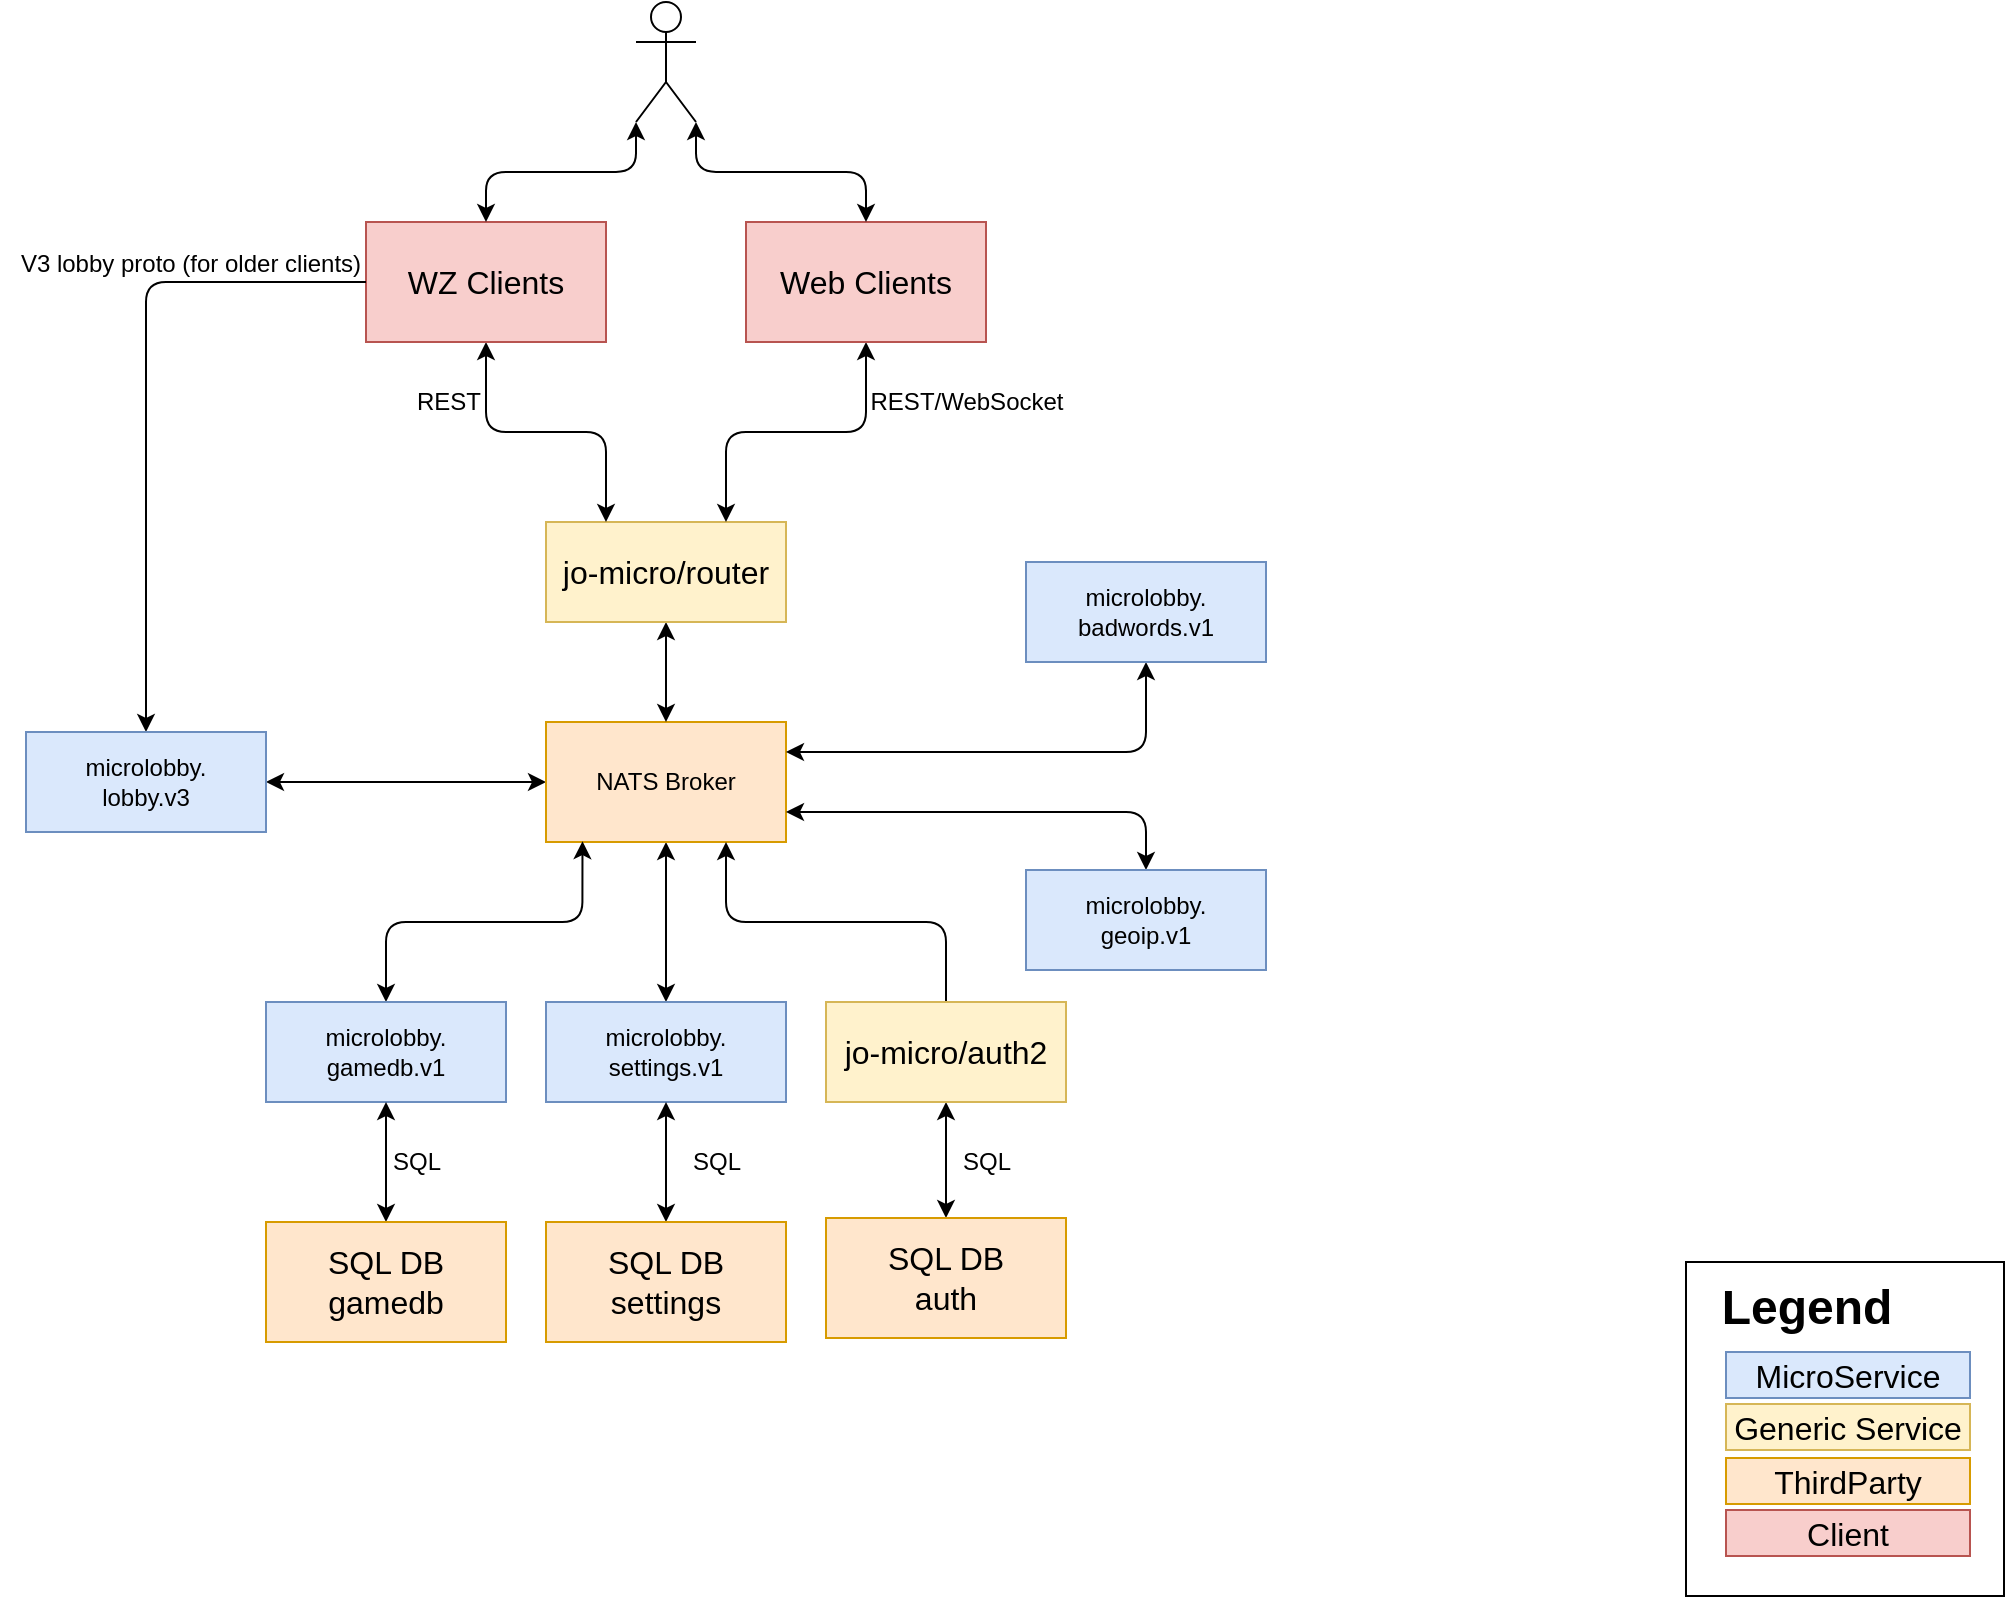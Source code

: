 <mxfile version="20.3.6" type="embed">
    <diagram id="J4h2756de6_dddKEePie" name="Page-1">
        <mxGraphModel dx="1222" dy="635" grid="1" gridSize="10" guides="1" tooltips="1" connect="1" arrows="1" fold="1" page="1" pageScale="1" pageWidth="1169" pageHeight="827" math="0" shadow="0">
            <root>
                <mxCell id="0"/>
                <mxCell id="1" parent="0"/>
                <mxCell id="BDK5a-xeNE-3PEO9zAj9-8" value="" style="whiteSpace=wrap;html=1;fontSize=16;" parent="1" vertex="1">
                    <mxGeometry x="1010" y="660" width="159" height="167" as="geometry"/>
                </mxCell>
                <mxCell id="13" style="edgeStyle=orthogonalEdgeStyle;rounded=0;orthogonalLoop=1;jettySize=auto;html=1;exitX=0;exitY=0.5;exitDx=0;exitDy=0;startArrow=classic;startFill=1;" parent="1" source="BDK5a-xeNE-3PEO9zAj9-1" target="11" edge="1">
                    <mxGeometry relative="1" as="geometry"/>
                </mxCell>
                <mxCell id="19" style="edgeStyle=orthogonalEdgeStyle;rounded=0;orthogonalLoop=1;jettySize=auto;html=1;exitX=0.5;exitY=1;exitDx=0;exitDy=0;entryX=0.5;entryY=0;entryDx=0;entryDy=0;startArrow=classic;startFill=1;" parent="1" source="BDK5a-xeNE-3PEO9zAj9-1" target="16" edge="1">
                    <mxGeometry relative="1" as="geometry"/>
                </mxCell>
                <mxCell id="BDK5a-xeNE-3PEO9zAj9-1" value="NATS Broker" style="rounded=0;whiteSpace=wrap;html=1;fillColor=#ffe6cc;strokeColor=#d79b00;" parent="1" vertex="1">
                    <mxGeometry x="440" y="390" width="120" height="60" as="geometry"/>
                </mxCell>
                <mxCell id="BDK5a-xeNE-3PEO9zAj9-3" style="rounded=1;orthogonalLoop=1;jettySize=auto;html=1;exitX=0.5;exitY=0;exitDx=0;exitDy=0;entryX=0.152;entryY=0.993;entryDx=0;entryDy=0;startArrow=classic;startFill=1;endArrow=classic;endFill=1;entryPerimeter=0;edgeStyle=orthogonalEdgeStyle;" parent="1" source="BDK5a-xeNE-3PEO9zAj9-2" target="BDK5a-xeNE-3PEO9zAj9-1" edge="1">
                    <mxGeometry relative="1" as="geometry"/>
                </mxCell>
                <mxCell id="BDK5a-xeNE-3PEO9zAj9-2" value="microlobby.&lt;br&gt;gamedb.v1" style="rounded=0;whiteSpace=wrap;html=1;fillColor=#dae8fc;strokeColor=#6c8ebf;" parent="1" vertex="1">
                    <mxGeometry x="300" y="530" width="120" height="50" as="geometry"/>
                </mxCell>
                <mxCell id="BDK5a-xeNE-3PEO9zAj9-4" value="&lt;b style=&quot;font-size: 24px;&quot;&gt;Legend&lt;/b&gt;" style="text;html=1;align=center;verticalAlign=middle;resizable=0;points=[];autosize=1;strokeColor=none;fillColor=none;fontSize=24;" parent="1" vertex="1">
                    <mxGeometry x="1020" y="668" width="100" height="30" as="geometry"/>
                </mxCell>
                <mxCell id="BDK5a-xeNE-3PEO9zAj9-5" value="MicroService" style="rounded=0;whiteSpace=wrap;html=1;fontSize=16;fillColor=#dae8fc;strokeColor=#6c8ebf;" parent="1" vertex="1">
                    <mxGeometry x="1030" y="705" width="122" height="23" as="geometry"/>
                </mxCell>
                <mxCell id="BDK5a-xeNE-3PEO9zAj9-6" value="Generic Service" style="whiteSpace=wrap;html=1;fontSize=16;fillColor=#fff2cc;strokeColor=#d6b656;" parent="1" vertex="1">
                    <mxGeometry x="1030" y="731" width="122" height="23" as="geometry"/>
                </mxCell>
                <mxCell id="BDK5a-xeNE-3PEO9zAj9-9" value="Client" style="rounded=0;whiteSpace=wrap;html=1;fontSize=16;fillColor=#f8cecc;strokeColor=#b85450;" parent="1" vertex="1">
                    <mxGeometry x="1030" y="784" width="122" height="23" as="geometry"/>
                </mxCell>
                <mxCell id="BDK5a-xeNE-3PEO9zAj9-32" style="edgeStyle=orthogonalEdgeStyle;rounded=0;orthogonalLoop=1;jettySize=auto;html=1;entryX=0.5;entryY=0;entryDx=0;entryDy=0;fontSize=16;startArrow=classic;startFill=1;endArrow=classic;endFill=1;" parent="1" source="28" target="BDK5a-xeNE-3PEO9zAj9-31" edge="1">
                    <mxGeometry relative="1" as="geometry"/>
                </mxCell>
                <mxCell id="BDK5a-xeNE-3PEO9zAj9-21" style="edgeStyle=orthogonalEdgeStyle;rounded=0;orthogonalLoop=1;jettySize=auto;html=1;exitX=0.5;exitY=1;exitDx=0;exitDy=0;fontSize=16;startArrow=classic;startFill=1;endArrow=classic;endFill=1;" parent="1" source="BDK5a-xeNE-3PEO9zAj9-20" target="BDK5a-xeNE-3PEO9zAj9-1" edge="1">
                    <mxGeometry relative="1" as="geometry"/>
                </mxCell>
                <mxCell id="BDK5a-xeNE-3PEO9zAj9-20" value="jo-micro/router" style="rounded=0;whiteSpace=wrap;html=1;fontSize=16;fillColor=#fff2cc;strokeColor=#d6b656;" parent="1" vertex="1">
                    <mxGeometry x="440" y="290" width="120" height="50" as="geometry"/>
                </mxCell>
                <mxCell id="BDK5a-xeNE-3PEO9zAj9-28" style="edgeStyle=orthogonalEdgeStyle;rounded=1;orthogonalLoop=1;jettySize=auto;html=1;exitX=0.5;exitY=1;exitDx=0;exitDy=0;entryX=0.25;entryY=0;entryDx=0;entryDy=0;fontSize=16;startArrow=classic;startFill=1;endArrow=classic;endFill=1;" parent="1" source="BDK5a-xeNE-3PEO9zAj9-22" target="BDK5a-xeNE-3PEO9zAj9-20" edge="1">
                    <mxGeometry relative="1" as="geometry"/>
                </mxCell>
                <mxCell id="BDK5a-xeNE-3PEO9zAj9-22" value="WZ Clients" style="rounded=0;whiteSpace=wrap;html=1;fontSize=16;fillColor=#f8cecc;strokeColor=#b85450;" parent="1" vertex="1">
                    <mxGeometry x="350" y="140" width="120" height="60" as="geometry"/>
                </mxCell>
                <mxCell id="BDK5a-xeNE-3PEO9zAj9-29" style="edgeStyle=orthogonalEdgeStyle;rounded=1;orthogonalLoop=1;jettySize=auto;html=1;exitX=0.5;exitY=1;exitDx=0;exitDy=0;entryX=0.75;entryY=0;entryDx=0;entryDy=0;fontSize=16;startArrow=classic;startFill=1;endArrow=classic;endFill=1;" parent="1" source="BDK5a-xeNE-3PEO9zAj9-23" target="BDK5a-xeNE-3PEO9zAj9-20" edge="1">
                    <mxGeometry relative="1" as="geometry"/>
                </mxCell>
                <mxCell id="BDK5a-xeNE-3PEO9zAj9-23" value="Web Clients" style="rounded=0;whiteSpace=wrap;html=1;fontSize=16;fillColor=#f8cecc;strokeColor=#b85450;" parent="1" vertex="1">
                    <mxGeometry x="540" y="140" width="120" height="60" as="geometry"/>
                </mxCell>
                <mxCell id="BDK5a-xeNE-3PEO9zAj9-34" style="edgeStyle=orthogonalEdgeStyle;rounded=0;orthogonalLoop=1;jettySize=auto;html=1;exitX=0.5;exitY=0;exitDx=0;exitDy=0;entryX=0.5;entryY=1;entryDx=0;entryDy=0;fontSize=16;startArrow=classic;startFill=1;endArrow=classic;endFill=1;" parent="1" source="BDK5a-xeNE-3PEO9zAj9-30" target="BDK5a-xeNE-3PEO9zAj9-2" edge="1">
                    <mxGeometry relative="1" as="geometry"/>
                </mxCell>
                <mxCell id="BDK5a-xeNE-3PEO9zAj9-30" value="SQL DB&lt;br&gt;gamedb" style="rounded=0;whiteSpace=wrap;html=1;fontSize=16;fillColor=#ffe6cc;strokeColor=#d79b00;" parent="1" vertex="1">
                    <mxGeometry x="300" y="640" width="120" height="60" as="geometry"/>
                </mxCell>
                <mxCell id="BDK5a-xeNE-3PEO9zAj9-31" value="SQL DB&lt;br&gt;auth" style="rounded=0;whiteSpace=wrap;html=1;fontSize=16;fillColor=#ffe6cc;strokeColor=#d79b00;" parent="1" vertex="1">
                    <mxGeometry x="580" y="638" width="120" height="60" as="geometry"/>
                </mxCell>
                <mxCell id="BDK5a-xeNE-3PEO9zAj9-39" style="edgeStyle=orthogonalEdgeStyle;rounded=1;orthogonalLoop=1;jettySize=auto;html=1;exitX=0;exitY=1;exitDx=0;exitDy=0;exitPerimeter=0;fontSize=16;startArrow=classic;startFill=1;endArrow=classic;endFill=1;" parent="1" source="BDK5a-xeNE-3PEO9zAj9-38" target="BDK5a-xeNE-3PEO9zAj9-22" edge="1">
                    <mxGeometry relative="1" as="geometry"/>
                </mxCell>
                <mxCell id="BDK5a-xeNE-3PEO9zAj9-40" style="edgeStyle=orthogonalEdgeStyle;rounded=1;orthogonalLoop=1;jettySize=auto;html=1;exitX=1;exitY=1;exitDx=0;exitDy=0;exitPerimeter=0;fontSize=16;startArrow=classic;startFill=1;endArrow=classic;endFill=1;" parent="1" source="BDK5a-xeNE-3PEO9zAj9-38" target="BDK5a-xeNE-3PEO9zAj9-23" edge="1">
                    <mxGeometry relative="1" as="geometry"/>
                </mxCell>
                <mxCell id="23" style="edgeStyle=none;html=1;exitX=0;exitY=0.5;exitDx=0;exitDy=0;entryX=0.5;entryY=0;entryDx=0;entryDy=0;" parent="1" source="BDK5a-xeNE-3PEO9zAj9-22" target="11" edge="1">
                    <mxGeometry relative="1" as="geometry">
                        <Array as="points">
                            <mxPoint x="240" y="170"/>
                        </Array>
                    </mxGeometry>
                </mxCell>
                <mxCell id="BDK5a-xeNE-3PEO9zAj9-38" value="" style="shape=umlActor;verticalLabelPosition=bottom;verticalAlign=top;html=1;outlineConnect=0;fontSize=16;" parent="1" vertex="1">
                    <mxGeometry x="485" y="30" width="30" height="60" as="geometry"/>
                </mxCell>
                <mxCell id="2" value="REST/WebSocket" style="text;html=1;align=center;verticalAlign=middle;resizable=0;points=[];autosize=1;strokeColor=none;fillColor=none;" parent="1" vertex="1">
                    <mxGeometry x="595" y="220" width="110" height="20" as="geometry"/>
                </mxCell>
                <mxCell id="3" value="REST" style="text;html=1;align=center;verticalAlign=middle;resizable=0;points=[];autosize=1;strokeColor=none;fillColor=none;" parent="1" vertex="1">
                    <mxGeometry x="366" y="220" width="50" height="20" as="geometry"/>
                </mxCell>
                <mxCell id="8" value="SQL" style="text;html=1;align=center;verticalAlign=middle;resizable=0;points=[];autosize=1;strokeColor=none;fillColor=none;" parent="1" vertex="1">
                    <mxGeometry x="355" y="600" width="40" height="20" as="geometry"/>
                </mxCell>
                <mxCell id="9" value="SQL" style="text;html=1;align=center;verticalAlign=middle;resizable=0;points=[];autosize=1;strokeColor=none;fillColor=none;" parent="1" vertex="1">
                    <mxGeometry x="640" y="600" width="40" height="20" as="geometry"/>
                </mxCell>
                <mxCell id="11" value="microlobby.&lt;br&gt;lobby.v3" style="whiteSpace=wrap;html=1;fillColor=#dae8fc;strokeColor=#6c8ebf;" parent="1" vertex="1">
                    <mxGeometry x="180" y="395" width="120" height="50" as="geometry"/>
                </mxCell>
                <mxCell id="16" value="microlobby.&lt;br&gt;settings.v1" style="whiteSpace=wrap;html=1;fillColor=#dae8fc;strokeColor=#6c8ebf;" parent="1" vertex="1">
                    <mxGeometry x="440" y="530" width="120" height="50" as="geometry"/>
                </mxCell>
                <mxCell id="21" style="edgeStyle=orthogonalEdgeStyle;rounded=0;orthogonalLoop=1;jettySize=auto;html=1;exitX=0.5;exitY=0;exitDx=0;exitDy=0;entryX=0.5;entryY=1;entryDx=0;entryDy=0;startArrow=classic;startFill=1;" parent="1" source="20" target="16" edge="1">
                    <mxGeometry relative="1" as="geometry"/>
                </mxCell>
                <mxCell id="20" value="SQL DB&lt;br&gt;settings" style="rounded=0;whiteSpace=wrap;html=1;fontSize=16;fillColor=#ffe6cc;strokeColor=#d79b00;" parent="1" vertex="1">
                    <mxGeometry x="440" y="640" width="120" height="60" as="geometry"/>
                </mxCell>
                <mxCell id="22" value="SQL" style="text;html=1;align=center;verticalAlign=middle;resizable=0;points=[];autosize=1;strokeColor=none;fillColor=none;" parent="1" vertex="1">
                    <mxGeometry x="505" y="600" width="40" height="20" as="geometry"/>
                </mxCell>
                <mxCell id="25" value="V3 lobby proto (for older clients)" style="text;html=1;align=center;verticalAlign=middle;resizable=0;points=[];autosize=1;strokeColor=none;fillColor=none;" parent="1" vertex="1">
                    <mxGeometry x="167" y="146" width="190" height="30" as="geometry"/>
                </mxCell>
                <mxCell id="32" style="html=1;exitX=0.5;exitY=0;exitDx=0;exitDy=0;entryX=0.75;entryY=1;entryDx=0;entryDy=0;startArrow=none;startFill=1;edgeStyle=orthogonalEdgeStyle;" parent="1" source="28" target="BDK5a-xeNE-3PEO9zAj9-1" edge="1">
                    <mxGeometry relative="1" as="geometry"/>
                </mxCell>
                <mxCell id="28" value="jo-micro/auth2" style="rounded=0;whiteSpace=wrap;html=1;fontSize=16;fillColor=#fff2cc;strokeColor=#d6b656;" parent="1" vertex="1">
                    <mxGeometry x="580" y="530" width="120" height="50" as="geometry"/>
                </mxCell>
                <mxCell id="36" value="ThirdParty" style="whiteSpace=wrap;html=1;fontSize=16;fillColor=#ffe6cc;strokeColor=#d79b00;" parent="1" vertex="1">
                    <mxGeometry x="1030" y="758" width="122" height="23" as="geometry"/>
                </mxCell>
                <mxCell id="40" style="edgeStyle=none;html=1;exitX=0.5;exitY=1;exitDx=0;exitDy=0;entryX=1;entryY=0.25;entryDx=0;entryDy=0;startArrow=classic;startFill=1;" edge="1" parent="1" source="37" target="BDK5a-xeNE-3PEO9zAj9-1">
                    <mxGeometry relative="1" as="geometry">
                        <Array as="points">
                            <mxPoint x="740" y="405"/>
                        </Array>
                    </mxGeometry>
                </mxCell>
                <mxCell id="37" value="microlobby.&lt;br&gt;badwords.v1" style="rounded=0;whiteSpace=wrap;html=1;fillColor=#dae8fc;strokeColor=#6c8ebf;" vertex="1" parent="1">
                    <mxGeometry x="680" y="310" width="120" height="50" as="geometry"/>
                </mxCell>
                <mxCell id="39" style="edgeStyle=none;html=1;exitX=0.5;exitY=0;exitDx=0;exitDy=0;entryX=1;entryY=0.75;entryDx=0;entryDy=0;startArrow=classic;startFill=1;" edge="1" parent="1" source="38" target="BDK5a-xeNE-3PEO9zAj9-1">
                    <mxGeometry relative="1" as="geometry">
                        <Array as="points">
                            <mxPoint x="740" y="435"/>
                        </Array>
                    </mxGeometry>
                </mxCell>
                <mxCell id="38" value="microlobby.&lt;br&gt;geoip.v1" style="rounded=0;whiteSpace=wrap;html=1;fillColor=#dae8fc;strokeColor=#6c8ebf;" vertex="1" parent="1">
                    <mxGeometry x="680" y="464" width="120" height="50" as="geometry"/>
                </mxCell>
            </root>
        </mxGraphModel>
    </diagram>
</mxfile>